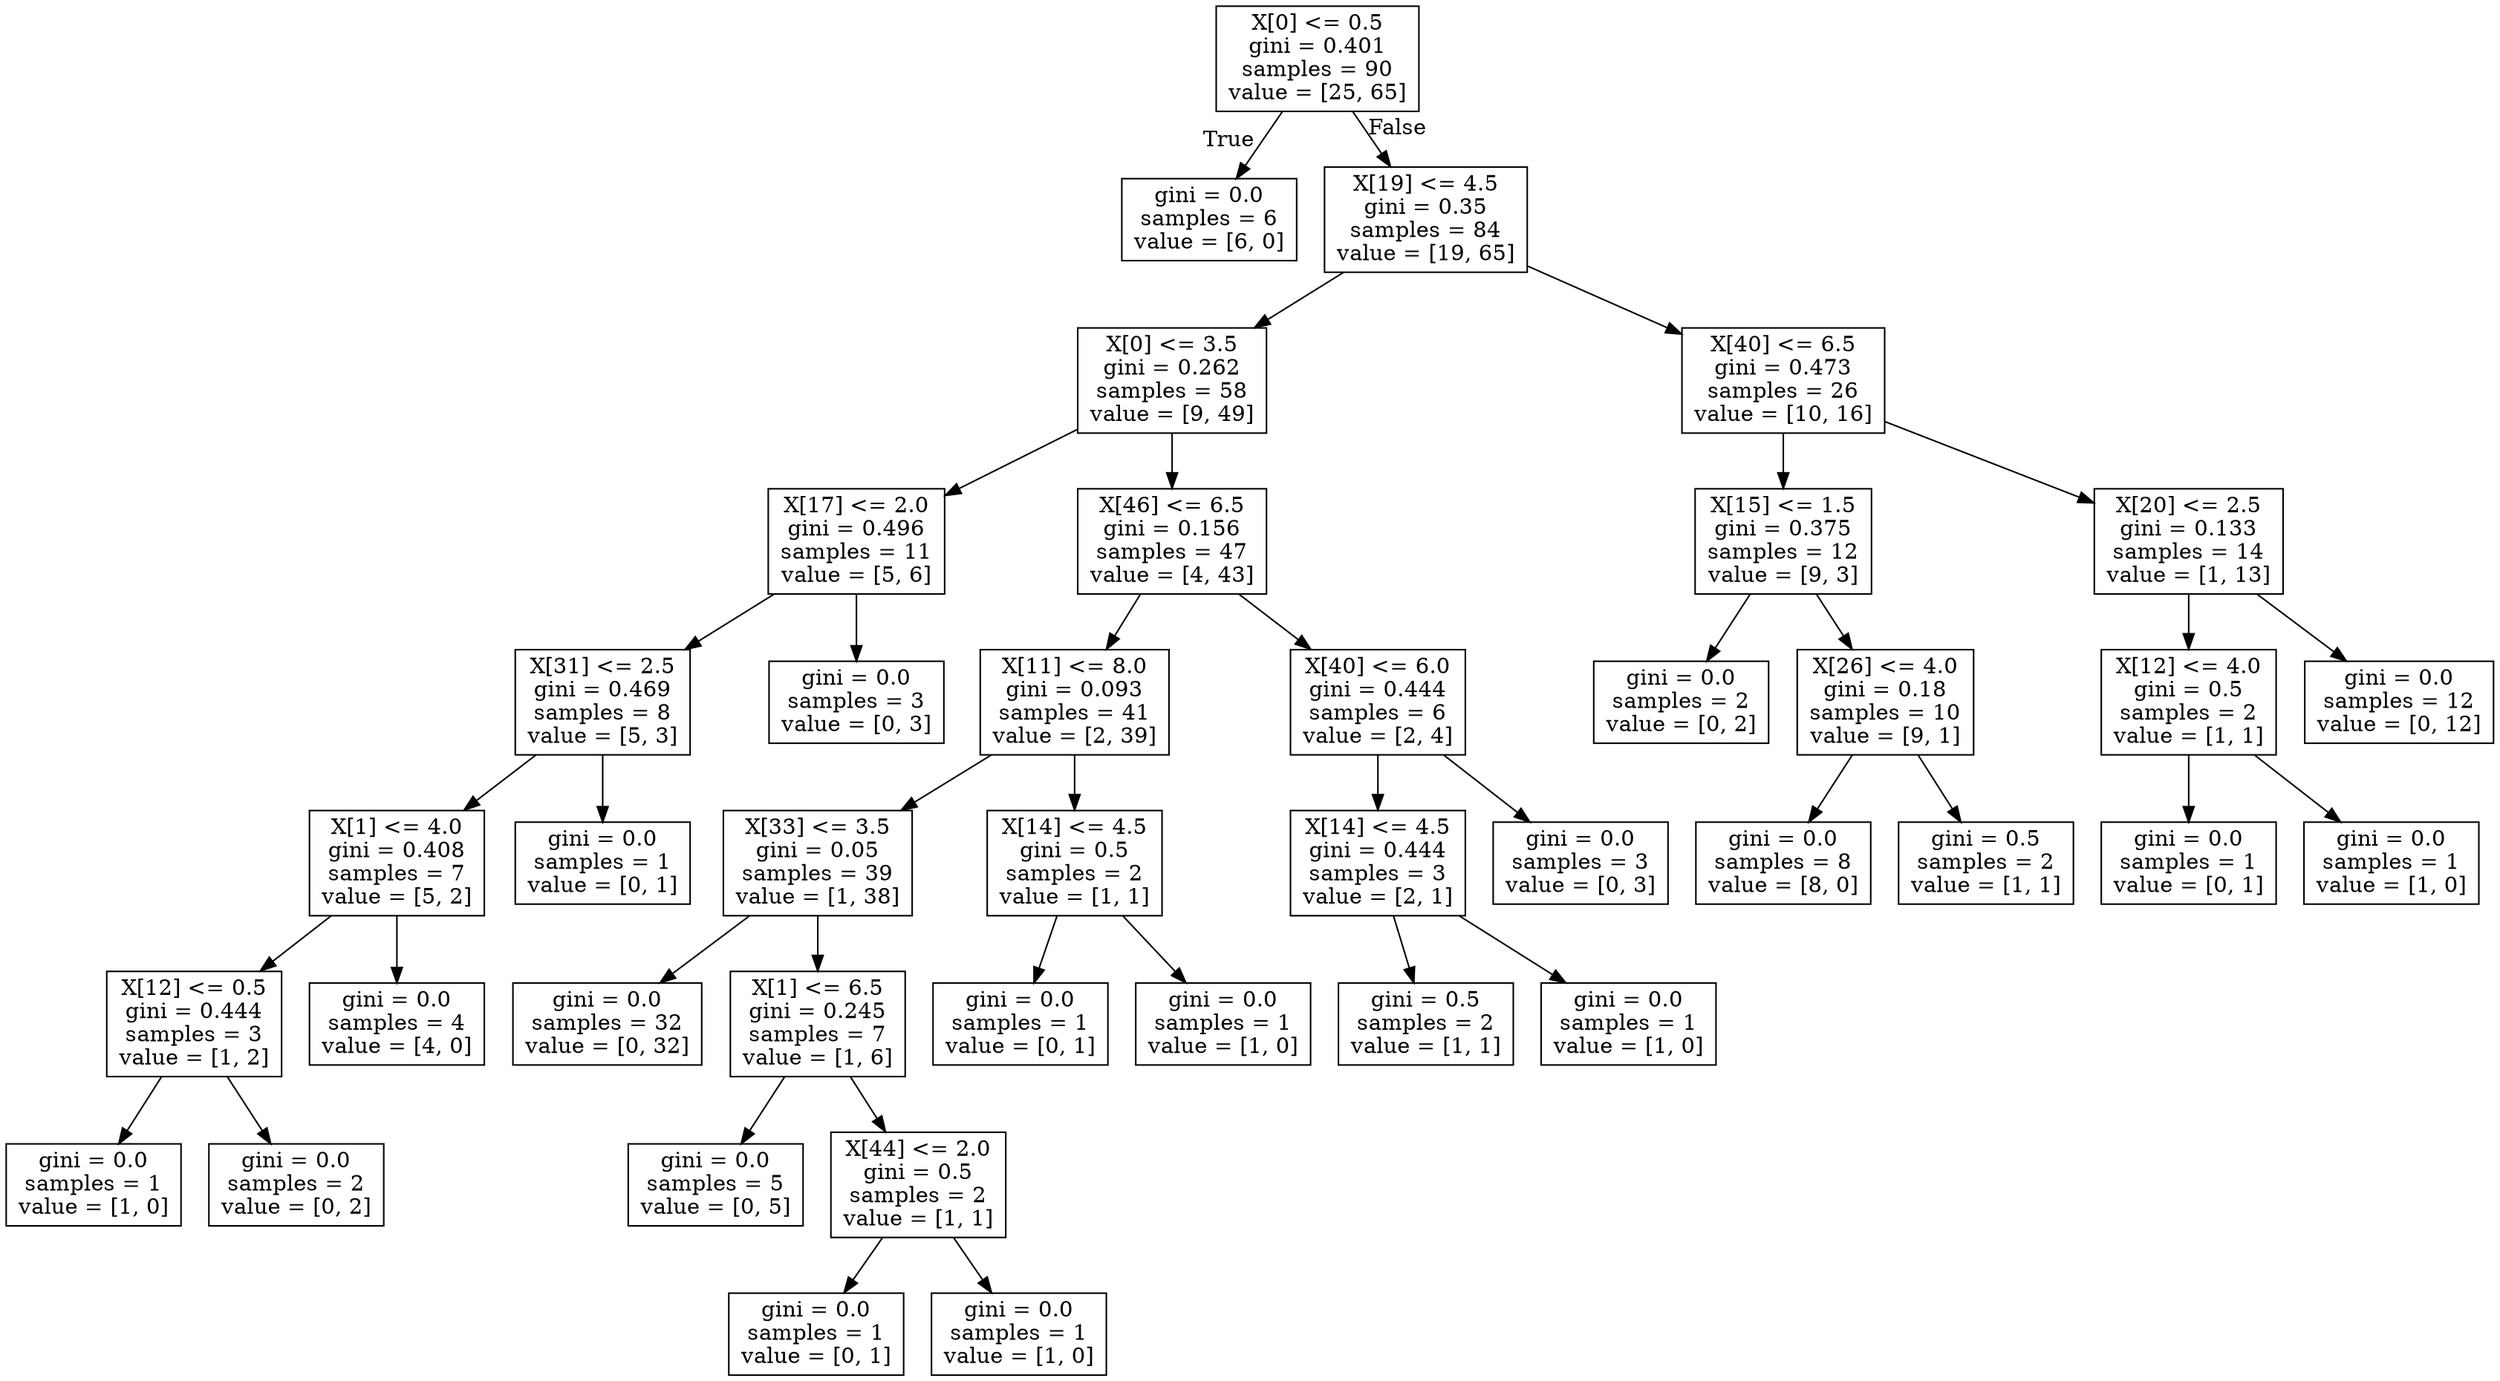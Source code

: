 digraph Tree {
node [shape=box] ;
0 [label="X[0] <= 0.5\ngini = 0.401\nsamples = 90\nvalue = [25, 65]"] ;
1 [label="gini = 0.0\nsamples = 6\nvalue = [6, 0]"] ;
0 -> 1 [labeldistance=2.5, labelangle=45, headlabel="True"] ;
2 [label="X[19] <= 4.5\ngini = 0.35\nsamples = 84\nvalue = [19, 65]"] ;
0 -> 2 [labeldistance=2.5, labelangle=-45, headlabel="False"] ;
3 [label="X[0] <= 3.5\ngini = 0.262\nsamples = 58\nvalue = [9, 49]"] ;
2 -> 3 ;
4 [label="X[17] <= 2.0\ngini = 0.496\nsamples = 11\nvalue = [5, 6]"] ;
3 -> 4 ;
5 [label="X[31] <= 2.5\ngini = 0.469\nsamples = 8\nvalue = [5, 3]"] ;
4 -> 5 ;
6 [label="X[1] <= 4.0\ngini = 0.408\nsamples = 7\nvalue = [5, 2]"] ;
5 -> 6 ;
7 [label="X[12] <= 0.5\ngini = 0.444\nsamples = 3\nvalue = [1, 2]"] ;
6 -> 7 ;
8 [label="gini = 0.0\nsamples = 1\nvalue = [1, 0]"] ;
7 -> 8 ;
9 [label="gini = 0.0\nsamples = 2\nvalue = [0, 2]"] ;
7 -> 9 ;
10 [label="gini = 0.0\nsamples = 4\nvalue = [4, 0]"] ;
6 -> 10 ;
11 [label="gini = 0.0\nsamples = 1\nvalue = [0, 1]"] ;
5 -> 11 ;
12 [label="gini = 0.0\nsamples = 3\nvalue = [0, 3]"] ;
4 -> 12 ;
13 [label="X[46] <= 6.5\ngini = 0.156\nsamples = 47\nvalue = [4, 43]"] ;
3 -> 13 ;
14 [label="X[11] <= 8.0\ngini = 0.093\nsamples = 41\nvalue = [2, 39]"] ;
13 -> 14 ;
15 [label="X[33] <= 3.5\ngini = 0.05\nsamples = 39\nvalue = [1, 38]"] ;
14 -> 15 ;
16 [label="gini = 0.0\nsamples = 32\nvalue = [0, 32]"] ;
15 -> 16 ;
17 [label="X[1] <= 6.5\ngini = 0.245\nsamples = 7\nvalue = [1, 6]"] ;
15 -> 17 ;
18 [label="gini = 0.0\nsamples = 5\nvalue = [0, 5]"] ;
17 -> 18 ;
19 [label="X[44] <= 2.0\ngini = 0.5\nsamples = 2\nvalue = [1, 1]"] ;
17 -> 19 ;
20 [label="gini = 0.0\nsamples = 1\nvalue = [0, 1]"] ;
19 -> 20 ;
21 [label="gini = 0.0\nsamples = 1\nvalue = [1, 0]"] ;
19 -> 21 ;
22 [label="X[14] <= 4.5\ngini = 0.5\nsamples = 2\nvalue = [1, 1]"] ;
14 -> 22 ;
23 [label="gini = 0.0\nsamples = 1\nvalue = [0, 1]"] ;
22 -> 23 ;
24 [label="gini = 0.0\nsamples = 1\nvalue = [1, 0]"] ;
22 -> 24 ;
25 [label="X[40] <= 6.0\ngini = 0.444\nsamples = 6\nvalue = [2, 4]"] ;
13 -> 25 ;
26 [label="X[14] <= 4.5\ngini = 0.444\nsamples = 3\nvalue = [2, 1]"] ;
25 -> 26 ;
27 [label="gini = 0.5\nsamples = 2\nvalue = [1, 1]"] ;
26 -> 27 ;
28 [label="gini = 0.0\nsamples = 1\nvalue = [1, 0]"] ;
26 -> 28 ;
29 [label="gini = 0.0\nsamples = 3\nvalue = [0, 3]"] ;
25 -> 29 ;
30 [label="X[40] <= 6.5\ngini = 0.473\nsamples = 26\nvalue = [10, 16]"] ;
2 -> 30 ;
31 [label="X[15] <= 1.5\ngini = 0.375\nsamples = 12\nvalue = [9, 3]"] ;
30 -> 31 ;
32 [label="gini = 0.0\nsamples = 2\nvalue = [0, 2]"] ;
31 -> 32 ;
33 [label="X[26] <= 4.0\ngini = 0.18\nsamples = 10\nvalue = [9, 1]"] ;
31 -> 33 ;
34 [label="gini = 0.0\nsamples = 8\nvalue = [8, 0]"] ;
33 -> 34 ;
35 [label="gini = 0.5\nsamples = 2\nvalue = [1, 1]"] ;
33 -> 35 ;
36 [label="X[20] <= 2.5\ngini = 0.133\nsamples = 14\nvalue = [1, 13]"] ;
30 -> 36 ;
37 [label="X[12] <= 4.0\ngini = 0.5\nsamples = 2\nvalue = [1, 1]"] ;
36 -> 37 ;
38 [label="gini = 0.0\nsamples = 1\nvalue = [0, 1]"] ;
37 -> 38 ;
39 [label="gini = 0.0\nsamples = 1\nvalue = [1, 0]"] ;
37 -> 39 ;
40 [label="gini = 0.0\nsamples = 12\nvalue = [0, 12]"] ;
36 -> 40 ;
}